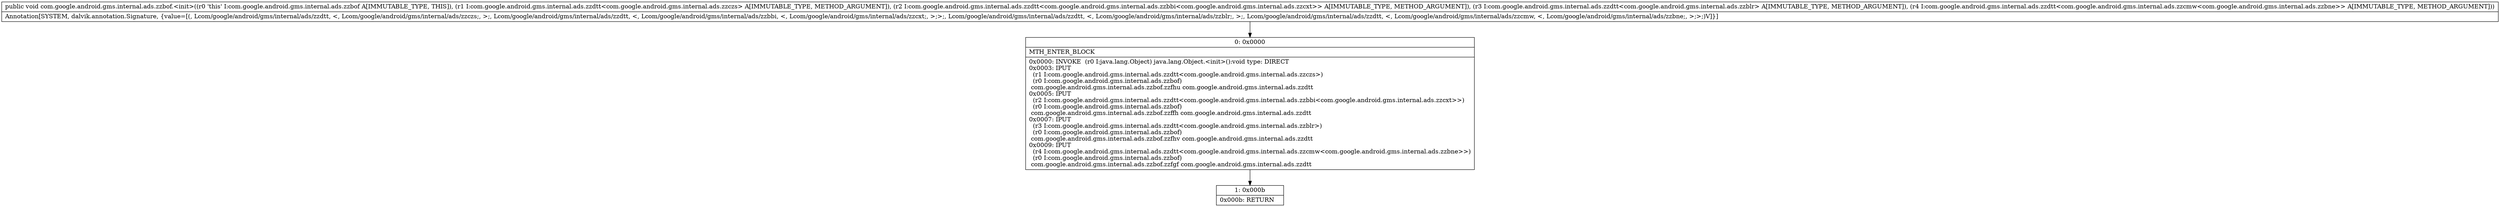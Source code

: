 digraph "CFG forcom.google.android.gms.internal.ads.zzbof.\<init\>(Lcom\/google\/android\/gms\/internal\/ads\/zzdtt;Lcom\/google\/android\/gms\/internal\/ads\/zzdtt;Lcom\/google\/android\/gms\/internal\/ads\/zzdtt;Lcom\/google\/android\/gms\/internal\/ads\/zzdtt;)V" {
Node_0 [shape=record,label="{0\:\ 0x0000|MTH_ENTER_BLOCK\l|0x0000: INVOKE  (r0 I:java.lang.Object) java.lang.Object.\<init\>():void type: DIRECT \l0x0003: IPUT  \l  (r1 I:com.google.android.gms.internal.ads.zzdtt\<com.google.android.gms.internal.ads.zzczs\>)\l  (r0 I:com.google.android.gms.internal.ads.zzbof)\l com.google.android.gms.internal.ads.zzbof.zzfhu com.google.android.gms.internal.ads.zzdtt \l0x0005: IPUT  \l  (r2 I:com.google.android.gms.internal.ads.zzdtt\<com.google.android.gms.internal.ads.zzbbi\<com.google.android.gms.internal.ads.zzcxt\>\>)\l  (r0 I:com.google.android.gms.internal.ads.zzbof)\l com.google.android.gms.internal.ads.zzbof.zzffh com.google.android.gms.internal.ads.zzdtt \l0x0007: IPUT  \l  (r3 I:com.google.android.gms.internal.ads.zzdtt\<com.google.android.gms.internal.ads.zzblr\>)\l  (r0 I:com.google.android.gms.internal.ads.zzbof)\l com.google.android.gms.internal.ads.zzbof.zzfhv com.google.android.gms.internal.ads.zzdtt \l0x0009: IPUT  \l  (r4 I:com.google.android.gms.internal.ads.zzdtt\<com.google.android.gms.internal.ads.zzcmw\<com.google.android.gms.internal.ads.zzbne\>\>)\l  (r0 I:com.google.android.gms.internal.ads.zzbof)\l com.google.android.gms.internal.ads.zzbof.zzfgf com.google.android.gms.internal.ads.zzdtt \l}"];
Node_1 [shape=record,label="{1\:\ 0x000b|0x000b: RETURN   \l}"];
MethodNode[shape=record,label="{public void com.google.android.gms.internal.ads.zzbof.\<init\>((r0 'this' I:com.google.android.gms.internal.ads.zzbof A[IMMUTABLE_TYPE, THIS]), (r1 I:com.google.android.gms.internal.ads.zzdtt\<com.google.android.gms.internal.ads.zzczs\> A[IMMUTABLE_TYPE, METHOD_ARGUMENT]), (r2 I:com.google.android.gms.internal.ads.zzdtt\<com.google.android.gms.internal.ads.zzbbi\<com.google.android.gms.internal.ads.zzcxt\>\> A[IMMUTABLE_TYPE, METHOD_ARGUMENT]), (r3 I:com.google.android.gms.internal.ads.zzdtt\<com.google.android.gms.internal.ads.zzblr\> A[IMMUTABLE_TYPE, METHOD_ARGUMENT]), (r4 I:com.google.android.gms.internal.ads.zzdtt\<com.google.android.gms.internal.ads.zzcmw\<com.google.android.gms.internal.ads.zzbne\>\> A[IMMUTABLE_TYPE, METHOD_ARGUMENT]))  | Annotation[SYSTEM, dalvik.annotation.Signature, \{value=[(, Lcom\/google\/android\/gms\/internal\/ads\/zzdtt, \<, Lcom\/google\/android\/gms\/internal\/ads\/zzczs;, \>;, Lcom\/google\/android\/gms\/internal\/ads\/zzdtt, \<, Lcom\/google\/android\/gms\/internal\/ads\/zzbbi, \<, Lcom\/google\/android\/gms\/internal\/ads\/zzcxt;, \>;\>;, Lcom\/google\/android\/gms\/internal\/ads\/zzdtt, \<, Lcom\/google\/android\/gms\/internal\/ads\/zzblr;, \>;, Lcom\/google\/android\/gms\/internal\/ads\/zzdtt, \<, Lcom\/google\/android\/gms\/internal\/ads\/zzcmw, \<, Lcom\/google\/android\/gms\/internal\/ads\/zzbne;, \>;\>;)V]\}]\l}"];
MethodNode -> Node_0;
Node_0 -> Node_1;
}

